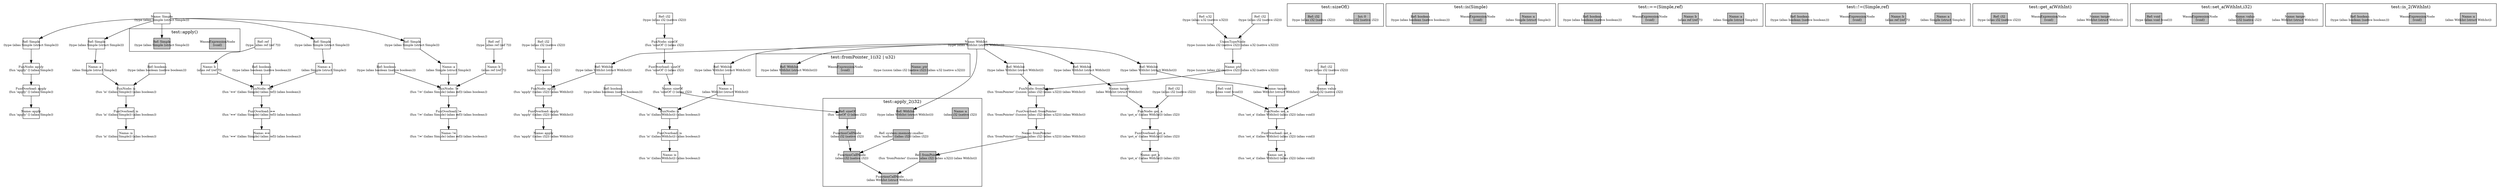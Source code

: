 digraph Document {
  node [shape=box,fixedsize=shape fontsize=10]
  1 [label="Name: Simple\n(type (alias Simple (struct Simple)))", fillcolor=grey];
  2 [label="FunOverload: apply\n(fun 'apply' () (alias Simple))", fillcolor=grey];
  3 [label="FunNode: apply\n(fun 'apply' () (alias Simple))", fillcolor=grey];
  4 [label="Ref: Simple\n(type (alias Simple (struct Simple)))", fillcolor=grey];
  5 [label="Name: apply\n(fun 'apply' () (alias Simple))", fillcolor=grey];
  6 [label="FunOverload: is\n(fun 'is' ((alias Simple)) (alias boolean))", fillcolor=grey];
  7 [label="FunNode: is\n(fun 'is' ((alias Simple)) (alias boolean))", fillcolor=grey];
  8 [label="Ref: Simple\n(type (alias Simple (struct Simple)))", fillcolor=grey];
  9 [label="Name: a\n(alias Simple (struct Simple))", fillcolor=grey];
  10 [label="Ref: boolean\n(type (alias boolean (native boolean)))", fillcolor=grey];
  11 [label="Name: is\n(fun 'is' ((alias Simple)) (alias boolean))", fillcolor=grey];
  12 [label="FunOverload: ==\n(fun '==' ((alias Simple) (alias ref)) (alias boolean))", fillcolor=grey];
  13 [label="FunNode: ==\n(fun '==' ((alias Simple) (alias ref)) (alias boolean))", fillcolor=grey];
  14 [label="Ref: Simple\n(type (alias Simple (struct Simple)))", fillcolor=grey];
  15 [label="Name: a\n(alias Simple (struct Simple))", fillcolor=grey];
  16 [label="Ref: ref\n(type (alias ref (ref ?)))", fillcolor=grey];
  17 [label="Name: b\n(alias ref (ref ?))", fillcolor=grey];
  18 [label="Ref: boolean\n(type (alias boolean (native boolean)))", fillcolor=grey];
  19 [label="Name: ==\n(fun '==' ((alias Simple) (alias ref)) (alias boolean))", fillcolor=grey];
  20 [label="FunOverload: !=\n(fun '!=' ((alias Simple) (alias ref)) (alias boolean))", fillcolor=grey];
  21 [label="FunNode: !=\n(fun '!=' ((alias Simple) (alias ref)) (alias boolean))", fillcolor=grey];
  22 [label="Ref: Simple\n(type (alias Simple (struct Simple)))", fillcolor=grey];
  23 [label="Name: a\n(alias Simple (struct Simple))", fillcolor=grey];
  24 [label="Ref: ref\n(type (alias ref (ref ?)))", fillcolor=grey];
  25 [label="Name: b\n(alias ref (ref ?))", fillcolor=grey];
  26 [label="Ref: boolean\n(type (alias boolean (native boolean)))", fillcolor=grey];
  27 [label="Name: !=\n(fun '!=' ((alias Simple) (alias ref)) (alias boolean))", fillcolor=grey];
  28 [label="Name: WithInt\n(type (alias WithInt (struct WithInt)))", fillcolor=grey];
  29 [label="FunOverload: sizeOf\n(fun 'sizeOf' () (alias i32))", fillcolor=grey];
  30 [label="FunNode: sizeOf\n(fun 'sizeOf' () (alias i32))", fillcolor=grey];
  31 [label="Ref: i32\n(type (alias i32 (native i32)))", fillcolor=grey];
  32 [label="Name: sizeOf\n(fun 'sizeOf' () (alias i32))", fillcolor=grey];
  33 [label="FunOverload: apply\n(fun 'apply' ((alias i32)) (alias WithInt))", fillcolor=grey];
  34 [label="FunNode: apply\n(fun 'apply' ((alias i32)) (alias WithInt))", fillcolor=grey];
  35 [label="Ref: i32\n(type (alias i32 (native i32)))", fillcolor=grey];
  36 [label="Name: a\n(alias i32 (native i32))", fillcolor=grey];
  37 [label="Ref: WithInt\n(type (alias WithInt (struct WithInt)))", fillcolor=grey];
  38 [label="Name: apply\n(fun 'apply' ((alias i32)) (alias WithInt))", fillcolor=grey];
  39 [label="FunOverload: fromPointer\n(fun 'fromPointer' ((union (alias i32) (alias u32))) (alias WithInt))", fillcolor=grey];
  40 [label="FunNode: fromPointer\n(fun 'fromPointer' ((union (alias i32) (alias u32))) (alias WithInt))", fillcolor=grey];
  41 [label="UnionTypeNode\n(type (union (alias i32 (native i32)) (alias u32 (native u32))))", fillcolor=grey];
  42 [label="Ref: i32\n(type (alias i32 (native i32)))", fillcolor=grey];
  43 [label="Ref: u32\n(type (alias u32 (native u32)))", fillcolor=grey];
  44 [label="Name: ptr\n(type (union (alias i32 (native i32)) (alias u32 (native u32))))", fillcolor=grey];
  45 [label="Ref: WithInt\n(type (alias WithInt (struct WithInt)))", fillcolor=grey];
  46 [label="Name: fromPointer\n(fun 'fromPointer' ((union (alias i32) (alias u32))) (alias WithInt))", fillcolor=grey];
  47 [label="FunOverload: get_a\n(fun 'get_a' ((alias WithInt)) (alias i32))", fillcolor=grey];
  48 [label="FunNode: get_a\n(fun 'get_a' ((alias WithInt)) (alias i32))", fillcolor=grey];
  49 [label="Ref: WithInt\n(type (alias WithInt (struct WithInt)))", fillcolor=grey];
  50 [label="Name: target\n(alias WithInt (struct WithInt))", fillcolor=grey];
  51 [label="Ref: i32\n(type (alias i32 (native i32)))", fillcolor=grey];
  52 [label="Name: get_a\n(fun 'get_a' ((alias WithInt)) (alias i32))", fillcolor=grey];
  53 [label="FunOverload: set_a\n(fun 'set_a' ((alias WithInt) (alias i32)) (alias void))", fillcolor=grey];
  54 [label="FunNode: set_a\n(fun 'set_a' ((alias WithInt) (alias i32)) (alias void))", fillcolor=grey];
  55 [label="Ref: WithInt\n(type (alias WithInt (struct WithInt)))", fillcolor=grey];
  56 [label="Name: target\n(alias WithInt (struct WithInt))", fillcolor=grey];
  57 [label="Ref: i32\n(type (alias i32 (native i32)))", fillcolor=grey];
  58 [label="Name: value\n(alias i32 (native i32))", fillcolor=grey];
  59 [label="Ref: void\n(type (alias void (void)))", fillcolor=grey];
  60 [label="Name: set_a\n(fun 'set_a' ((alias WithInt) (alias i32)) (alias void))", fillcolor=grey];
  61 [label="FunOverload: is\n(fun 'is' ((alias WithInt)) (alias boolean))", fillcolor=grey];
  62 [label="FunNode: is\n(fun 'is' ((alias WithInt)) (alias boolean))", fillcolor=grey];
  63 [label="Ref: WithInt\n(type (alias WithInt (struct WithInt)))", fillcolor=grey];
  64 [label="Name: a\n(alias WithInt (struct WithInt))", fillcolor=grey];
  65 [label="Ref: boolean\n(type (alias boolean (native boolean)))", fillcolor=grey];
  66 [label="Name: is\n(fun 'is' ((alias WithInt)) (alias boolean))", fillcolor=grey];
  subgraph cluster0 {
    node [style=filled, fillcolor=grey];
    67 [label="Int: 0\n(alias i32 (native i32))", fillcolor=grey];
    68 [label="Ref: i32\n(type (alias i32 (native i32)))", fillcolor=grey];
  label = "test::sizeOf()";
}
  subgraph cluster1 {
    node [style=filled, fillcolor=grey];
    69 [label="WasmExpressionNode\n(void)", fillcolor=grey];
    70 [label="Ref: Simple\n(type (alias Simple (struct Simple)))", fillcolor=grey];
  label = "test::apply()";
}
  subgraph cluster2 {
    node [style=filled, fillcolor=grey];
    71 [label="Name: a\n(alias i32 (native i32))", fillcolor=grey];
    72 [label="FunctionCallNode\n(alias WithInt (struct WithInt))", fillcolor=grey];
    73 [label="Ref: fromPointer\n(fun 'fromPointer' ((union (alias i32) (alias u32))) (alias WithInt))", fillcolor=grey];
    74 [label="FunctionCallNode\n(alias i32 (native i32))", fillcolor=grey];
    75 [label="Ref: system::memory::malloc\n(fun 'malloc' ((alias i32)) (alias i32))", fillcolor=grey];
    76 [label="FunctionCallNode\n(alias i32 (native i32))", fillcolor=grey];
    77 [label="Ref: sizeOf\n(fun 'sizeOf' () (alias i32))", fillcolor=grey];
    78 [label="Ref: WithInt\n(type (alias WithInt (struct WithInt)))", fillcolor=grey];
    73 -> 72[taillabel="" labeldistance="1" fontname="times  italic" fontsize = 10 color="black" ];
    74 -> 72[taillabel="" labeldistance="1" fontname="times  italic" fontsize = 10 color="black" ];
    75 -> 74[taillabel="" labeldistance="1" fontname="times  italic" fontsize = 10 color="black" ];
    76 -> 74[taillabel="" labeldistance="1" fontname="times  italic" fontsize = 10 color="black" ];
    77 -> 76[taillabel="" labeldistance="1" fontname="times  italic" fontsize = 10 color="black" ];
  label = "test::apply_2(i32)";
}
  subgraph cluster3 {
    node [style=filled, fillcolor=grey];
    79 [label="Name: ptr\n(type (union (alias i32 (native i32)) (alias u32 (native u32))))", fillcolor=grey];
    80 [label="WasmExpressionNode\n(void)", fillcolor=grey];
    81 [label="Ref: WithInt\n(type (alias WithInt (struct WithInt)))", fillcolor=grey];
  label = "test::fromPointer_1(i32 | u32)";
}
  subgraph cluster4 {
    node [style=filled, fillcolor=grey];
    82 [label="Name: a\n(alias Simple (struct Simple))", fillcolor=grey];
    83 [label="WasmExpressionNode\n(void)", fillcolor=grey];
    84 [label="Ref: boolean\n(type (alias boolean (native boolean)))", fillcolor=grey];
  label = "test::is(Simple)";
}
  subgraph cluster5 {
    node [style=filled, fillcolor=grey];
    85 [label="Name: a\n(alias Simple (struct Simple))", fillcolor=grey];
    86 [label="Name: b\n(alias ref (ref ?))", fillcolor=grey];
    87 [label="WasmExpressionNode\n(void)", fillcolor=grey];
    88 [label="Ref: boolean\n(type (alias boolean (native boolean)))", fillcolor=grey];
  label = "test::==(Simple,ref)";
}
  subgraph cluster6 {
    node [style=filled, fillcolor=grey];
    89 [label="Name: a\n(alias Simple (struct Simple))", fillcolor=grey];
    90 [label="Name: b\n(alias ref (ref ?))", fillcolor=grey];
    91 [label="WasmExpressionNode\n(void)", fillcolor=grey];
    92 [label="Ref: boolean\n(type (alias boolean (native boolean)))", fillcolor=grey];
  label = "test::!=(Simple,ref)";
}
  subgraph cluster7 {
    node [style=filled, fillcolor=grey];
    93 [label="Name: target\n(alias WithInt (struct WithInt))", fillcolor=grey];
    94 [label="WasmExpressionNode\n(void)", fillcolor=grey];
    95 [label="Ref: i32\n(type (alias i32 (native i32)))", fillcolor=grey];
  label = "test::get_a(WithInt)";
}
  subgraph cluster8 {
    node [style=filled, fillcolor=grey];
    96 [label="Name: target\n(alias WithInt (struct WithInt))", fillcolor=grey];
    97 [label="Name: value\n(alias i32 (native i32))", fillcolor=grey];
    98 [label="WasmExpressionNode\n(void)", fillcolor=grey];
    99 [label="Ref: void\n(type (alias void (void)))", fillcolor=grey];
  label = "test::set_a(WithInt,i32)";
}
  subgraph cluster9 {
    node [style=filled, fillcolor=grey];
    100 [label="Name: a\n(alias WithInt (struct WithInt))", fillcolor=grey];
    101 [label="WasmExpressionNode\n(void)", fillcolor=grey];
    102 [label="Ref: boolean\n(type (alias boolean (native boolean)))", fillcolor=grey];
  label = "test::is_2(WithInt)";
}
  1 -> 4[taillabel="" labeldistance="1" fontname="times  italic" fontsize = 10 color="black" ];
  1 -> 8[taillabel="" labeldistance="1" fontname="times  italic" fontsize = 10 color="black" ];
  1 -> 14[taillabel="" labeldistance="1" fontname="times  italic" fontsize = 10 color="black" ];
  1 -> 22[taillabel="" labeldistance="1" fontname="times  italic" fontsize = 10 color="black" ];
  1 -> 70[taillabel="" labeldistance="1" fontname="times  italic" fontsize = 10 color="black" ];
  2 -> 5[taillabel="" labeldistance="1" fontname="times  italic" fontsize = 10 color="black" ];
  3 -> 2[taillabel="" labeldistance="1" fontname="times  italic" fontsize = 10 color="black" ];
  4 -> 3[taillabel="" labeldistance="1" fontname="times  italic" fontsize = 10 color="black" ];
  6 -> 11[taillabel="" labeldistance="1" fontname="times  italic" fontsize = 10 color="black" ];
  7 -> 6[taillabel="" labeldistance="1" fontname="times  italic" fontsize = 10 color="black" ];
  8 -> 9[taillabel="" labeldistance="1" fontname="times  italic" fontsize = 10 color="black" ];
  9 -> 7[taillabel="" labeldistance="1" fontname="times  italic" fontsize = 10 color="black" ];
  10 -> 7[taillabel="" labeldistance="1" fontname="times  italic" fontsize = 10 color="black" ];
  12 -> 19[taillabel="" labeldistance="1" fontname="times  italic" fontsize = 10 color="black" ];
  13 -> 12[taillabel="" labeldistance="1" fontname="times  italic" fontsize = 10 color="black" ];
  14 -> 15[taillabel="" labeldistance="1" fontname="times  italic" fontsize = 10 color="black" ];
  15 -> 13[taillabel="" labeldistance="1" fontname="times  italic" fontsize = 10 color="black" ];
  16 -> 17[taillabel="" labeldistance="1" fontname="times  italic" fontsize = 10 color="black" ];
  17 -> 13[taillabel="" labeldistance="1" fontname="times  italic" fontsize = 10 color="black" ];
  18 -> 13[taillabel="" labeldistance="1" fontname="times  italic" fontsize = 10 color="black" ];
  20 -> 27[taillabel="" labeldistance="1" fontname="times  italic" fontsize = 10 color="black" ];
  21 -> 20[taillabel="" labeldistance="1" fontname="times  italic" fontsize = 10 color="black" ];
  22 -> 23[taillabel="" labeldistance="1" fontname="times  italic" fontsize = 10 color="black" ];
  23 -> 21[taillabel="" labeldistance="1" fontname="times  italic" fontsize = 10 color="black" ];
  24 -> 25[taillabel="" labeldistance="1" fontname="times  italic" fontsize = 10 color="black" ];
  25 -> 21[taillabel="" labeldistance="1" fontname="times  italic" fontsize = 10 color="black" ];
  26 -> 21[taillabel="" labeldistance="1" fontname="times  italic" fontsize = 10 color="black" ];
  28 -> 37[taillabel="" labeldistance="1" fontname="times  italic" fontsize = 10 color="black" ];
  28 -> 45[taillabel="" labeldistance="1" fontname="times  italic" fontsize = 10 color="black" ];
  28 -> 49[taillabel="" labeldistance="1" fontname="times  italic" fontsize = 10 color="black" ];
  28 -> 55[taillabel="" labeldistance="1" fontname="times  italic" fontsize = 10 color="black" ];
  28 -> 63[taillabel="" labeldistance="1" fontname="times  italic" fontsize = 10 color="black" ];
  28 -> 78[taillabel="" labeldistance="1" fontname="times  italic" fontsize = 10 color="black" ];
  28 -> 81[taillabel="" labeldistance="1" fontname="times  italic" fontsize = 10 color="black" ];
  29 -> 32[taillabel="" labeldistance="1" fontname="times  italic" fontsize = 10 color="black" ];
  30 -> 29[taillabel="" labeldistance="1" fontname="times  italic" fontsize = 10 color="black" ];
  31 -> 30[taillabel="" labeldistance="1" fontname="times  italic" fontsize = 10 color="black" ];
  32 -> 77[taillabel="" labeldistance="1" fontname="times  italic" fontsize = 10 color="black" ];
  33 -> 38[taillabel="" labeldistance="1" fontname="times  italic" fontsize = 10 color="black" ];
  34 -> 33[taillabel="" labeldistance="1" fontname="times  italic" fontsize = 10 color="black" ];
  35 -> 36[taillabel="" labeldistance="1" fontname="times  italic" fontsize = 10 color="black" ];
  36 -> 34[taillabel="" labeldistance="1" fontname="times  italic" fontsize = 10 color="black" ];
  37 -> 34[taillabel="" labeldistance="1" fontname="times  italic" fontsize = 10 color="black" ];
  39 -> 46[taillabel="" labeldistance="1" fontname="times  italic" fontsize = 10 color="black" ];
  40 -> 39[taillabel="" labeldistance="1" fontname="times  italic" fontsize = 10 color="black" ];
  41 -> 44[taillabel="" labeldistance="1" fontname="times  italic" fontsize = 10 color="black" ];
  42 -> 41[taillabel="" labeldistance="1" fontname="times  italic" fontsize = 10 color="black" ];
  43 -> 41[taillabel="" labeldistance="1" fontname="times  italic" fontsize = 10 color="black" ];
  44 -> 40[taillabel="" labeldistance="1" fontname="times  italic" fontsize = 10 color="black" ];
  45 -> 40[taillabel="" labeldistance="1" fontname="times  italic" fontsize = 10 color="black" ];
  46 -> 73[taillabel="" labeldistance="1" fontname="times  italic" fontsize = 10 color="black" ];
  47 -> 52[taillabel="" labeldistance="1" fontname="times  italic" fontsize = 10 color="black" ];
  48 -> 47[taillabel="" labeldistance="1" fontname="times  italic" fontsize = 10 color="black" ];
  49 -> 50[taillabel="" labeldistance="1" fontname="times  italic" fontsize = 10 color="black" ];
  50 -> 48[taillabel="" labeldistance="1" fontname="times  italic" fontsize = 10 color="black" ];
  51 -> 48[taillabel="" labeldistance="1" fontname="times  italic" fontsize = 10 color="black" ];
  53 -> 60[taillabel="" labeldistance="1" fontname="times  italic" fontsize = 10 color="black" ];
  54 -> 53[taillabel="" labeldistance="1" fontname="times  italic" fontsize = 10 color="black" ];
  55 -> 56[taillabel="" labeldistance="1" fontname="times  italic" fontsize = 10 color="black" ];
  56 -> 54[taillabel="" labeldistance="1" fontname="times  italic" fontsize = 10 color="black" ];
  57 -> 58[taillabel="" labeldistance="1" fontname="times  italic" fontsize = 10 color="black" ];
  58 -> 54[taillabel="" labeldistance="1" fontname="times  italic" fontsize = 10 color="black" ];
  59 -> 54[taillabel="" labeldistance="1" fontname="times  italic" fontsize = 10 color="black" ];
  61 -> 66[taillabel="" labeldistance="1" fontname="times  italic" fontsize = 10 color="black" ];
  62 -> 61[taillabel="" labeldistance="1" fontname="times  italic" fontsize = 10 color="black" ];
  63 -> 64[taillabel="" labeldistance="1" fontname="times  italic" fontsize = 10 color="black" ];
  64 -> 62[taillabel="" labeldistance="1" fontname="times  italic" fontsize = 10 color="black" ];
  65 -> 62[taillabel="" labeldistance="1" fontname="times  italic" fontsize = 10 color="black" ];
  label="";
}
